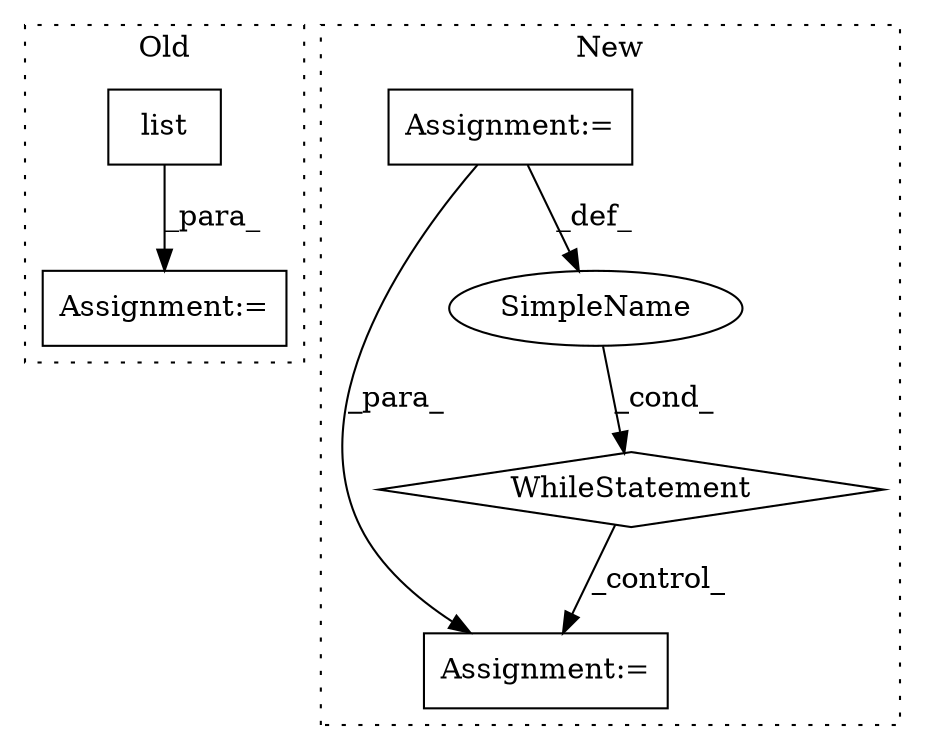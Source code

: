digraph G {
subgraph cluster0 {
1 [label="list" a="32" s="11809,11883" l="5,1" shape="box"];
3 [label="Assignment:=" a="7" s="11903" l="2" shape="box"];
label = "Old";
style="dotted";
}
subgraph cluster1 {
2 [label="WhileStatement" a="61" s="11860,11888" l="7,2" shape="diamond"];
4 [label="Assignment:=" a="7" s="11908" l="1" shape="box"];
5 [label="SimpleName" a="42" s="" l="" shape="ellipse"];
6 [label="Assignment:=" a="7" s="11803" l="1" shape="box"];
label = "New";
style="dotted";
}
1 -> 3 [label="_para_"];
2 -> 4 [label="_control_"];
5 -> 2 [label="_cond_"];
6 -> 4 [label="_para_"];
6 -> 5 [label="_def_"];
}